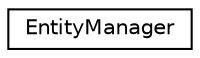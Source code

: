 digraph "Graphical Class Hierarchy"
{
  edge [fontname="Helvetica",fontsize="10",labelfontname="Helvetica",labelfontsize="10"];
  node [fontname="Helvetica",fontsize="10",shape=record];
  rankdir="LR";
  Node0 [label="EntityManager",height=0.2,width=0.4,color="black", fillcolor="white", style="filled",URL="$class_entity_manager.html"];
}
